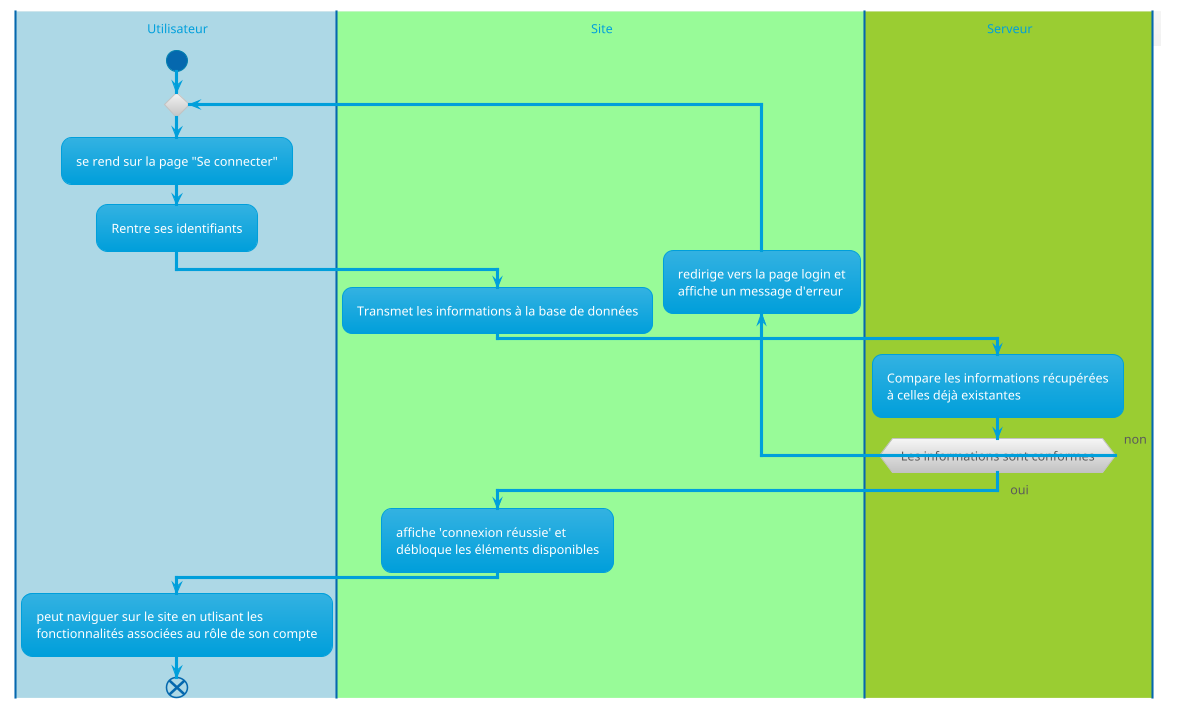 @startuml "EduZouZou - parent - connexion"
!theme bluegray

|#LightBlue|u| Utilisateur
start
|#Palegreen|s| Site
|#YellowGreen|ser| Serveur

|u|
repeat;
:se rend sur la page "Se connecter";
:Rentre ses identifiants;
|s|
:Transmet les informations à la base de données;
|ser|
:Compare les informations récupérées
à celles déjà existantes;
|s|
backward:redirige vers la page login et 
affiche un message d'erreur;
|ser|
repeatwhile(Les informations sont conformes) is(non) not(oui)
|s|
:affiche 'connexion réussie' et
débloque les éléments disponibles;


|u|
:peut naviguer sur le site en utlisant les
fonctionnalités associées au rôle de son compte;

end

@enduml


@startuml "EduZouZou - parent - inscription"
!theme bluegray

|#LightBlue|u| Utilisateur
start
|#Palegreen|s| Site
|#YellowGreen|ser| Serveur

|u|
repeat;
:se rend sur la page "créer un compte";
repeat;
:Rempli les champs de saisie;
|s|
repeat while(Vérifie que les données sont conformes aux validators) is(non) not(oui)
:Transmet les informations à la base de données;
|ser|
:Vérifie que les données sont conformes;
|s|
backward:redirige vers la page "Se connecter" et 
affiche un message d'erreur;
|ser|
repeatwhile(Les informations sont conformes) is(non) not(oui)
|s|
:affiche 'inscription réussie' et
débloque les éléments disponibles;


|u|
:peut naviguer sur le site en utlisant les
fonctionnalités associées au rôle de son compte;

end

@enduml



